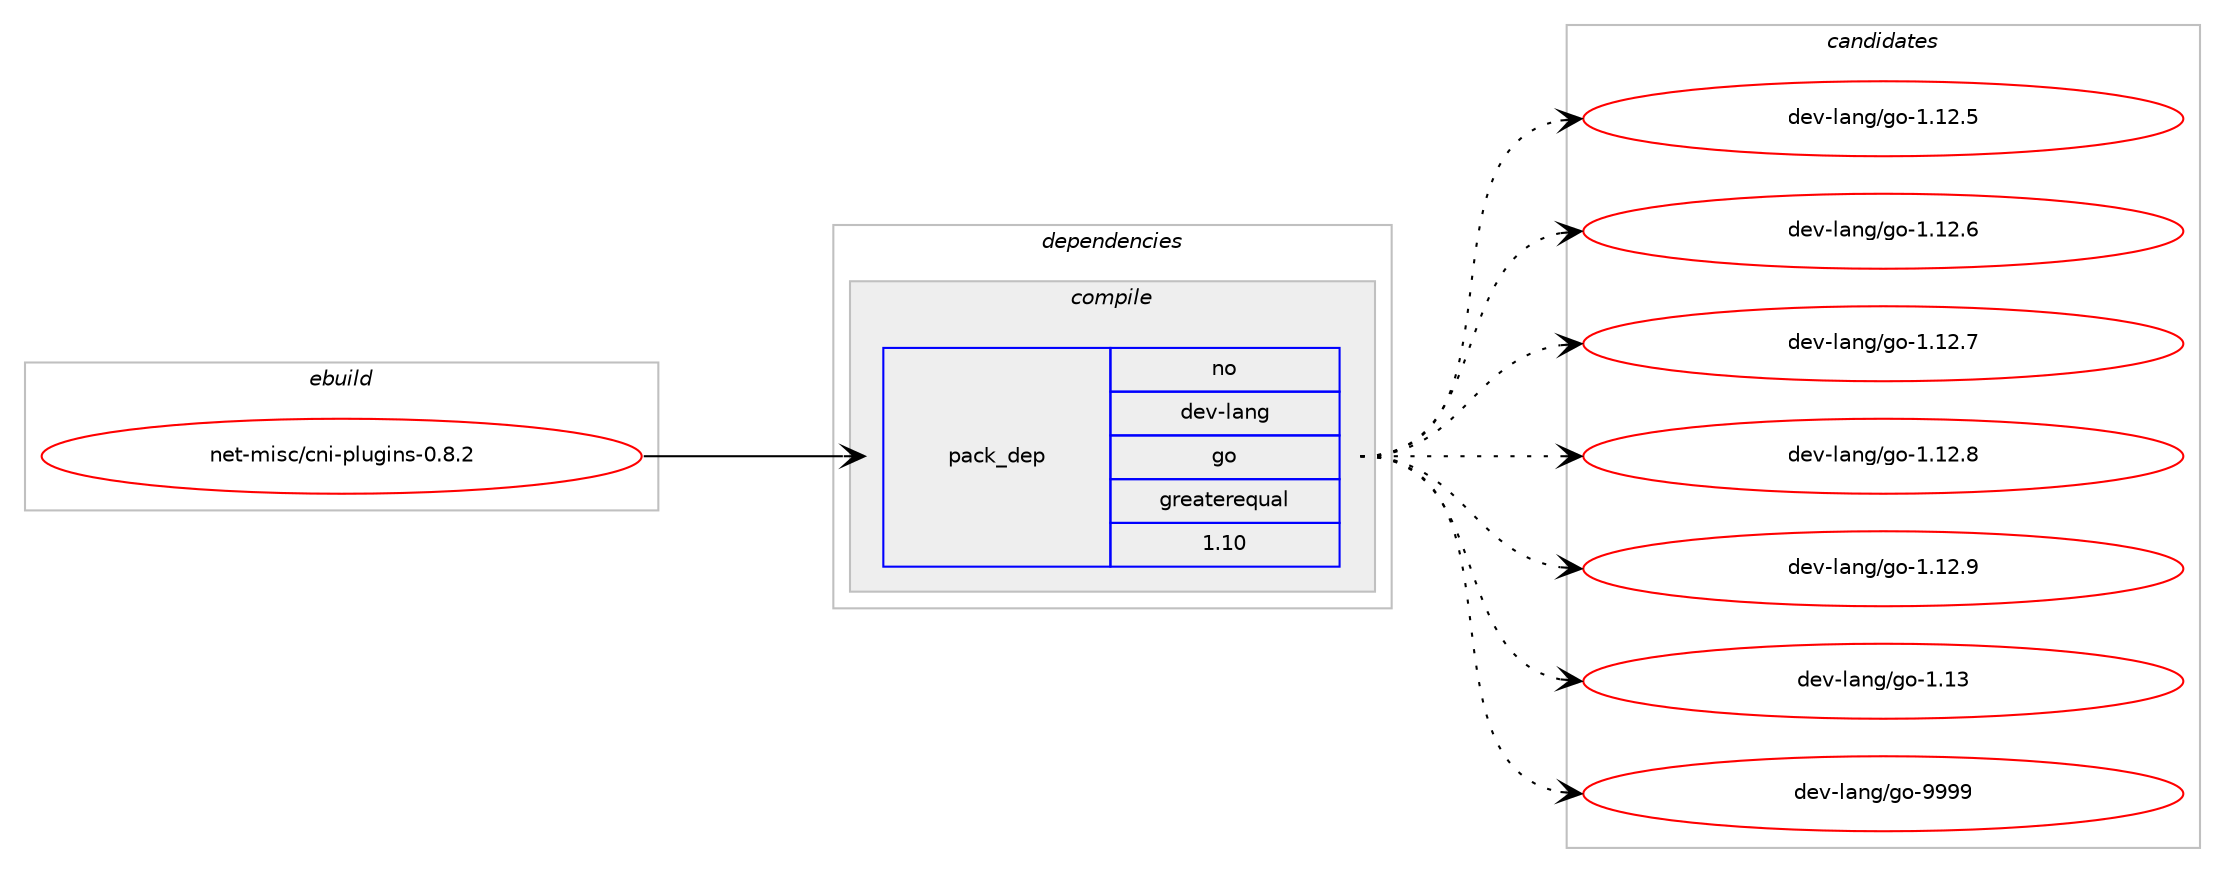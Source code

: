 digraph prolog {

# *************
# Graph options
# *************

newrank=true;
concentrate=true;
compound=true;
graph [rankdir=LR,fontname=Helvetica,fontsize=10,ranksep=1.5];#, ranksep=2.5, nodesep=0.2];
edge  [arrowhead=vee];
node  [fontname=Helvetica,fontsize=10];

# **********
# The ebuild
# **********

subgraph cluster_leftcol {
color=gray;
rank=same;
label=<<i>ebuild</i>>;
id [label="net-misc/cni-plugins-0.8.2", color=red, width=4, href="../net-misc/cni-plugins-0.8.2.svg"];
}

# ****************
# The dependencies
# ****************

subgraph cluster_midcol {
color=gray;
label=<<i>dependencies</i>>;
subgraph cluster_compile {
fillcolor="#eeeeee";
style=filled;
label=<<i>compile</i>>;
subgraph pack556 {
dependency718 [label=<<TABLE BORDER="0" CELLBORDER="1" CELLSPACING="0" CELLPADDING="4" WIDTH="220"><TR><TD ROWSPAN="6" CELLPADDING="30">pack_dep</TD></TR><TR><TD WIDTH="110">no</TD></TR><TR><TD>dev-lang</TD></TR><TR><TD>go</TD></TR><TR><TD>greaterequal</TD></TR><TR><TD>1.10</TD></TR></TABLE>>, shape=none, color=blue];
}
id:e -> dependency718:w [weight=20,style="solid",arrowhead="vee"];
}
subgraph cluster_compileandrun {
fillcolor="#eeeeee";
style=filled;
label=<<i>compile and run</i>>;
}
subgraph cluster_run {
fillcolor="#eeeeee";
style=filled;
label=<<i>run</i>>;
}
}

# **************
# The candidates
# **************

subgraph cluster_choices {
rank=same;
color=gray;
label=<<i>candidates</i>>;

subgraph choice556 {
color=black;
nodesep=1;
choice10010111845108971101034710311145494649504653 [label="dev-lang/go-1.12.5", color=red, width=4,href="../dev-lang/go-1.12.5.svg"];
choice10010111845108971101034710311145494649504654 [label="dev-lang/go-1.12.6", color=red, width=4,href="../dev-lang/go-1.12.6.svg"];
choice10010111845108971101034710311145494649504655 [label="dev-lang/go-1.12.7", color=red, width=4,href="../dev-lang/go-1.12.7.svg"];
choice10010111845108971101034710311145494649504656 [label="dev-lang/go-1.12.8", color=red, width=4,href="../dev-lang/go-1.12.8.svg"];
choice10010111845108971101034710311145494649504657 [label="dev-lang/go-1.12.9", color=red, width=4,href="../dev-lang/go-1.12.9.svg"];
choice1001011184510897110103471031114549464951 [label="dev-lang/go-1.13", color=red, width=4,href="../dev-lang/go-1.13.svg"];
choice1001011184510897110103471031114557575757 [label="dev-lang/go-9999", color=red, width=4,href="../dev-lang/go-9999.svg"];
dependency718:e -> choice10010111845108971101034710311145494649504653:w [style=dotted,weight="100"];
dependency718:e -> choice10010111845108971101034710311145494649504654:w [style=dotted,weight="100"];
dependency718:e -> choice10010111845108971101034710311145494649504655:w [style=dotted,weight="100"];
dependency718:e -> choice10010111845108971101034710311145494649504656:w [style=dotted,weight="100"];
dependency718:e -> choice10010111845108971101034710311145494649504657:w [style=dotted,weight="100"];
dependency718:e -> choice1001011184510897110103471031114549464951:w [style=dotted,weight="100"];
dependency718:e -> choice1001011184510897110103471031114557575757:w [style=dotted,weight="100"];
}
}

}
